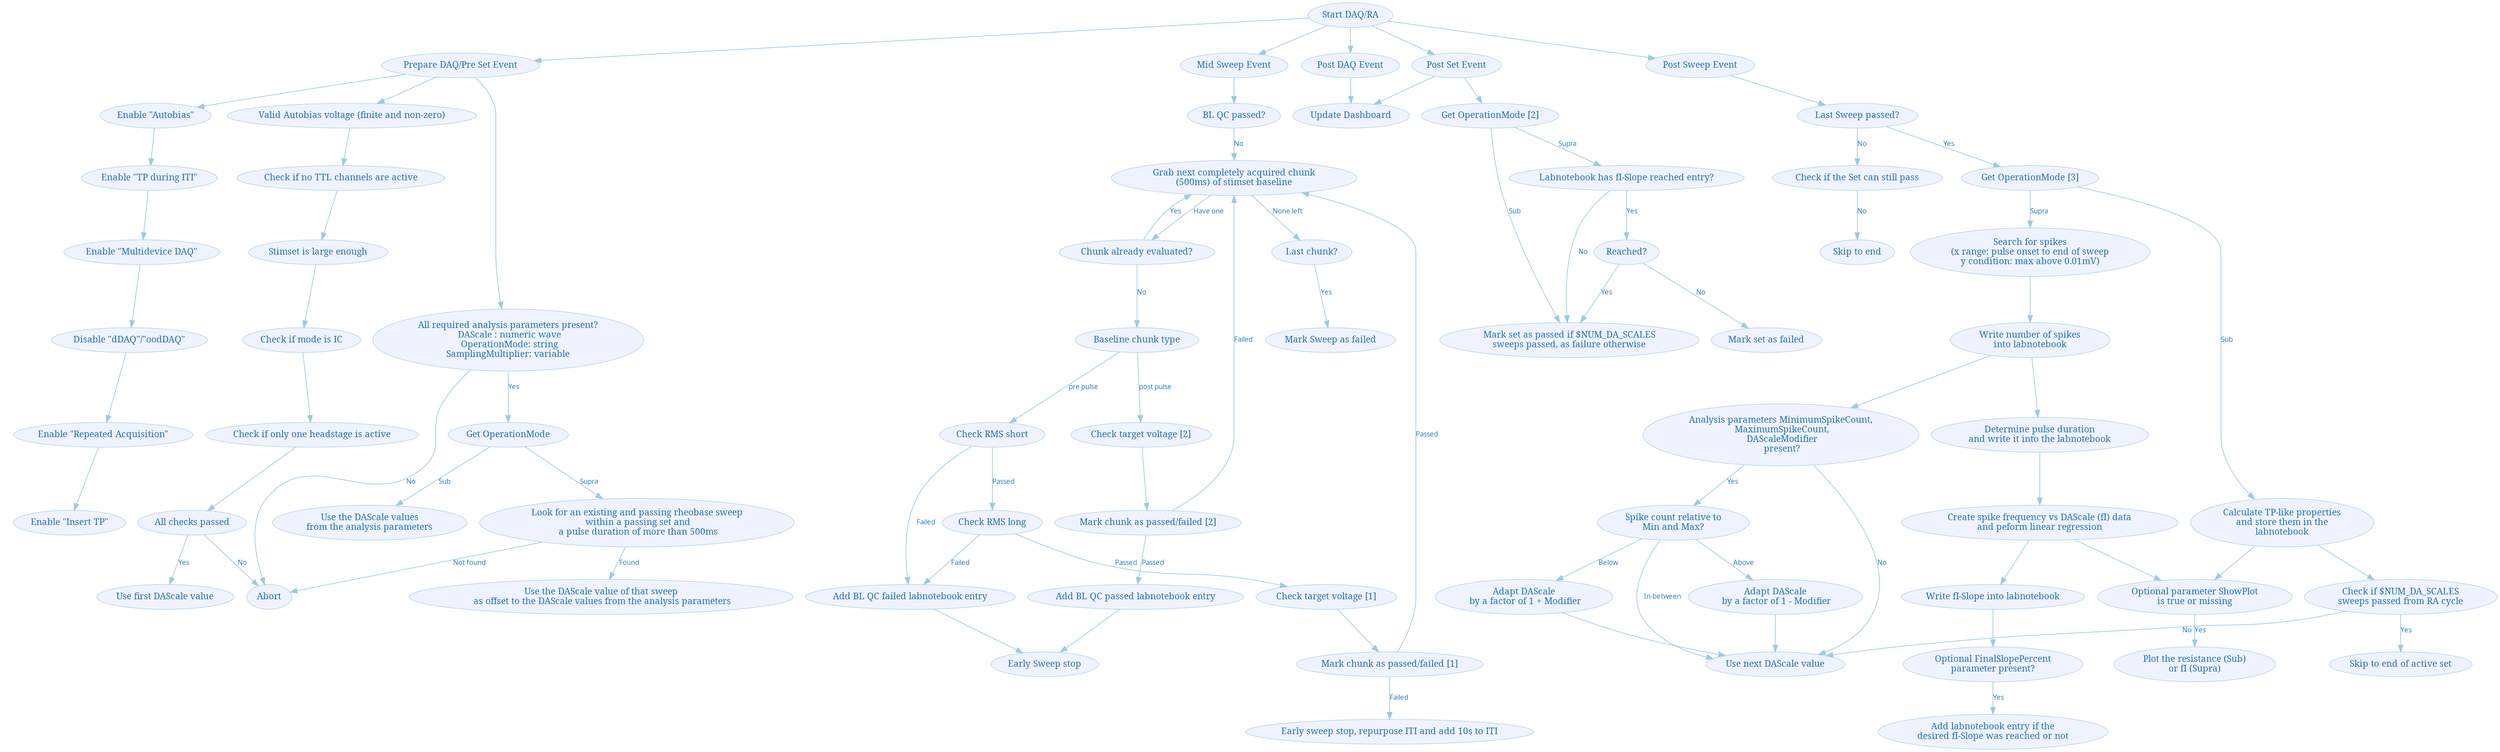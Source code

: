 digraph G {
    fontname="sans-serif";
    compound="true";
    ratio="0,01";
    center="true";
    penwidth="0.1";
    edge [comment="Wildcard edge",
          fontname="sans-serif",
          fontsize=10,
          colorscheme="blues3",
          color=2,
          fontcolor=3];
    node [fontname="serif",
          fontsize=13,
          fillcolor="1",
          colorscheme="blues4",
          color="2",
          fontcolor="4",
          style="filled"];
    "Start DAQ/RA";
    "Mid Sweep Event";
    "Post DAQ Event";
    "Post Set Event";
    "Post Sweep Event";
    "Prepare DAQ/Pre Set Event";
    "Start DAQ/RA" -> "Mid Sweep Event";
    "Start DAQ/RA" -> "Post DAQ Event";
    "Start DAQ/RA" -> "Prepare DAQ/Pre Set Event";
    "Start DAQ/RA" -> "Post Set Event";
    "Start DAQ/RA" -> "Post Sweep Event";
    subgraph cluster_preDAQ {
        color="invis";
        edge [comment="Wildcard node added automatic in EG."];
        node [comment="Wildcard node added automatic in EG."];
        "Enable \"TP during ITI\"";
        "Enable \"Autobias\"";
        "Enable \"Multidevice DAQ\"";
        "Valid Autobias voltage (finite and non-zero)";
        "Disable \"dDAQ\"/\"oodDAQ\"";
        "Enable \"Repeated Acquisition\"";
        "Enable \"Insert TP\"";
        "Check if no TTL channels are active";
        "All required analysis parameters present?\n DAScale : numeric wave\n OperationMode: string\nSamplingMultiplier: variable";
        "Get OperationMode";
        "Check if only one headstage is active";
        "Stimset is large enough";
        "Check if mode is IC";
        "Prepare DAQ/Pre Set Event" -> "Enable \"Autobias\"";
        "Enable \"Autobias\"" -> "Enable \"TP during ITI\"";
        "Enable \"TP during ITI\"" -> "Enable \"Multidevice DAQ\"";
        "Enable \"Multidevice DAQ\"" -> "Disable \"dDAQ\"/\"oodDAQ\"";
        "Disable \"dDAQ\"/\"oodDAQ\"" -> "Enable \"Repeated Acquisition\"";
        "Enable \"Repeated Acquisition\"" -> "Enable \"Insert TP\"";
        "All checks passed";
        "Prepare DAQ/Pre Set Event" -> "Valid Autobias voltage (finite and non-zero)";
        "Valid Autobias voltage (finite and non-zero)" -> "Check if no TTL channels are active";
        "Check if no TTL channels are active" -> "Stimset is large enough";
        "Stimset is large enough" -> "Check if mode is IC";
        "Check if mode is IC" -> "Check if only one headstage is active";
        "Check if only one headstage is active" -> "All checks passed";
        "Prepare DAQ/Pre Set Event" -> "All required analysis parameters present?\n DAScale : numeric wave\n OperationMode: string\nSamplingMultiplier: variable";
        "All required analysis parameters present?\n DAScale : numeric wave\n OperationMode: string\nSamplingMultiplier: variable" -> "Abort"  [label="No"];
        "All checks passed" -> "Use first DAScale value"  [label="Yes"];
        "All checks passed" -> "Abort"  [label="No"];
        "All required analysis parameters present?\n DAScale : numeric wave\n OperationMode: string\nSamplingMultiplier: variable" -> "Get OperationMode"  [label="Yes"];
        "Look for an existing and passing rheobase sweep\n within a passing set and\n a pulse duration of more than 500ms";
        "Get OperationMode" -> "Look for an existing and passing rheobase sweep\n within a passing set and\n a pulse duration of more than 500ms"  [label="Supra"];
        "Look for an existing and passing rheobase sweep\n within a passing set and\n a pulse duration of more than 500ms" -> "Abort"  [label="Not found"];
        "Use the DAScale value of that sweep\n as offset to the DAScale values from the analysis parameters";
        "Look for an existing and passing rheobase sweep\n within a passing set and\n a pulse duration of more than 500ms" -> "Use the DAScale value of that sweep\n as offset to the DAScale values from the analysis parameters"  [label="Found"];
        "Use the DAScale values\nfrom the analysis parameters";
        "Get OperationMode" -> "Use the DAScale values\nfrom the analysis parameters"  [label="Sub"];
    }

    "Post DAQ Event" -> "Update Dashboard";
    "Mark set as passed if $NUM_DA_SCALES\nsweeps passed, as failure otherwise";
    "Last Sweep passed?";
    "Check if $NUM_DA_SCALES\nsweeps passed from RA cycle";
    "Skip to end of active set";
    "Skip to end";
    "Post Sweep Event" -> "Last Sweep passed?";
    "Check if $NUM_DA_SCALES\nsweeps passed from RA cycle" -> "Skip to end of active set"  [label="Yes"];
    "Use next DAScale value";
    "Check if $NUM_DA_SCALES\nsweeps passed from RA cycle" -> "Use next DAScale value"  [label="No"];
    "Check if the Set can still pass";
    "Last Sweep passed?" -> "Check if the Set can still pass"  [label="No"];
    "Check if the Set can still pass" -> "Skip to end"  [label="No"];
    "Abort";
    "BL QC passed?";
    "Mid Sweep Event" -> "BL QC passed?";
    "Grab next completely acquired chunk\n(500ms) of stimset baseline";
    "BL QC passed?" -> "Grab next completely acquired chunk\n(500ms) of stimset baseline"  [label="No"];
    "Baseline chunk type";
    "Chunk already evaluated?";
    "Grab next completely acquired chunk\n(500ms) of stimset baseline" -> "Chunk already evaluated?"  [label="Have one"];
    "Grab next completely acquired chunk\n(500ms) of stimset baseline" -> "Last chunk?"  [label="None left"];
    "Last chunk?" -> "Mark Sweep as failed"  [label="Yes"];
    "Chunk already evaluated?" -> "Grab next completely acquired chunk\n(500ms) of stimset baseline"  [label="Yes"];
    "Chunk already evaluated?" -> "Baseline chunk type"  [label="No"];
    "Check RMS short";
    "Check RMS long";
    "Check target voltage [1]";
    "Check target voltage [2]";
    "Baseline chunk type" -> "Check RMS short"  [label="pre pulse"];
    "Check RMS short" -> "Check RMS long"  [label="Passed"];
    "Add BL QC passed labnotebook entry";
    "Add BL QC failed labnotebook entry";
    "Check RMS short" -> "Add BL QC failed labnotebook entry"  [label="Failed"];
    "Check RMS long" -> "Add BL QC failed labnotebook entry"  [label="Failed"];
    "Check RMS long" -> "Check target voltage [1]"  [label="Passed"];
    "Mark chunk as passed/failed [1]";
    "Check target voltage [1]" -> "Mark chunk as passed/failed [1]";
    "Mark chunk as passed/failed [1]" -> "Grab next completely acquired chunk\n(500ms) of stimset baseline"  [label="Passed"];
    "Early sweep stop, repurpose ITI and add 10s to ITI";
    "Mark chunk as passed/failed [1]" -> "Early sweep stop, repurpose ITI and add 10s to ITI"  [label="Failed"];
    "Baseline chunk type" -> "Check target voltage [2]"  [label="post pulse"];
    "Check target voltage [2]" -> "Mark chunk as passed/failed [2]";
    "Mark chunk as passed/failed [2]" -> "Grab next completely acquired chunk\n(500ms) of stimset baseline"  [label="Failed"];
    "Mark chunk as passed/failed [2]" -> "Add BL QC passed labnotebook entry"  [label="Passed"];
    "Add BL QC passed labnotebook entry" -> "Early Sweep stop";
    "Add BL QC failed labnotebook entry" -> "Early Sweep stop";
    "Post Set Event" -> "Update Dashboard";
    "Get OperationMode [2]";
    "Get OperationMode [2]" -> "Mark set as passed if $NUM_DA_SCALES\nsweeps passed, as failure otherwise"  [label="Sub"];
    "Post Set Event" -> "Get OperationMode [2]";
    "Optional FinalSlopePercent\nparameter present?";
    "Optional FinalSlopePercent\nparameter present?" -> "Add labnotebook entry if the\ndesired fI-Slope was reached or not"  [label="Yes"];
    "Last Sweep passed?" -> "Get OperationMode [3]"  [label="Yes"];
    "Get OperationMode [3]" -> "Calculate TP-like properties\nand store them in the\nlabnotebook"  [label="Sub"];
    "Calculate TP-like properties\nand store them in the\nlabnotebook" -> "Optional parameter ShowPlot\nis true or missing";
    "Optional parameter ShowPlot\nis true or missing" -> "Plot the resistance (Sub)\nor fI (Supra)"  [label="Yes"];
    "Calculate TP-like properties\nand store them in the\nlabnotebook" -> "Check if $NUM_DA_SCALES\nsweeps passed from RA cycle";
    "Get OperationMode [3]" -> "Search for spikes\n(x range: pulse onset to end of sweep\ny condition: max above 0.01mV)"  [label="Supra"];
    "Search for spikes\n(x range: pulse onset to end of sweep\ny condition: max above 0.01mV)" -> "Write number of spikes\ninto labnotebook";
    "Analysis parameters MinimumSpikeCount,\n MaximumSpikeCount,\n DAScaleModifier\n present?";
    "Write number of spikes\ninto labnotebook" -> "Analysis parameters MinimumSpikeCount,\n MaximumSpikeCount,\n DAScaleModifier\n present?";
    "Analysis parameters MinimumSpikeCount,\n MaximumSpikeCount,\n DAScaleModifier\n present?" -> "Use next DAScale value" [label="No"];
    "Spike count relative to\nMin and Max?";
    "Analysis parameters MinimumSpikeCount,\n MaximumSpikeCount,\n DAScaleModifier\n present?" -> "Spike count relative to\nMin and Max?" [label="Yes"];
    "Adapt DAScale\n by a factor of 1 - Modifier";
    "Adapt DAScale\n by a factor of 1 + Modifier";
    "Spike count relative to\nMin and Max?" -> "Adapt DAScale\n by a factor of 1 - Modifier" [label="Above"];
    "Spike count relative to\nMin and Max?" -> "Adapt DAScale\n by a factor of 1 + Modifier" [label="Below"];
    "Adapt DAScale\n by a factor of 1 + Modifier" -> "Use next DAScale value";
    "Adapt DAScale\n by a factor of 1 - Modifier" -> "Use next DAScale value";
    "Spike count relative to\nMin and Max?" -> "Use next DAScale value" [label="In-between"];
    "Write number of spikes\ninto labnotebook" -> "Determine pulse duration\nand write it into the labnotebook";
    "Determine pulse duration\nand write it into the labnotebook" -> "Create spike frequency vs DAScale (fI) data\nand peform linear regression";
    "Create spike frequency vs DAScale (fI) data\nand peform linear regression" -> "Optional parameter ShowPlot\nis true or missing";
    "Create spike frequency vs DAScale (fI) data\nand peform linear regression" -> "Write fI-Slope into labnotebook";
    "Get OperationMode [2]" -> "Labnotebook has fI-Slope reached entry?"  [label="Supra"];
    "Labnotebook has fI-Slope reached entry?" -> "Reached?"  [label="Yes"];
    "Reached?" -> "Mark set as passed if $NUM_DA_SCALES\nsweeps passed, as failure otherwise"  [label="Yes"];
    "Reached?" -> "Mark set as failed"  [label="No"];
    "Labnotebook has fI-Slope reached entry?" -> "Mark set as passed if $NUM_DA_SCALES\nsweeps passed, as failure otherwise"  [label="No"];
    "Write fI-Slope into labnotebook" -> "Optional FinalSlopePercent\nparameter present?";
}
